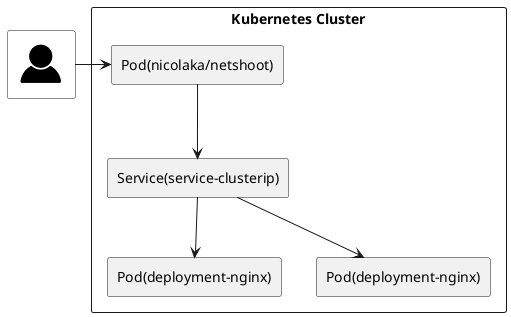 @startuml

!include <tupadr3/common>
!include <tupadr3/govicons/user>

GOV_USER(user) #White

rectangle "Kubernetes Cluster" {
	rectangle "Pod(nicolaka/netshoot)" as n {

	}
	rectangle "Service(service-clusterip)" as s {

	}

	rectangle "Pod(deployment-nginx)" as d1 {

	}
	rectangle "Pod(deployment-nginx)" as d2 {

	}

	n --> s
	s -d-> d1
	s -d-> d2
}

user -r-> n


@enduml
